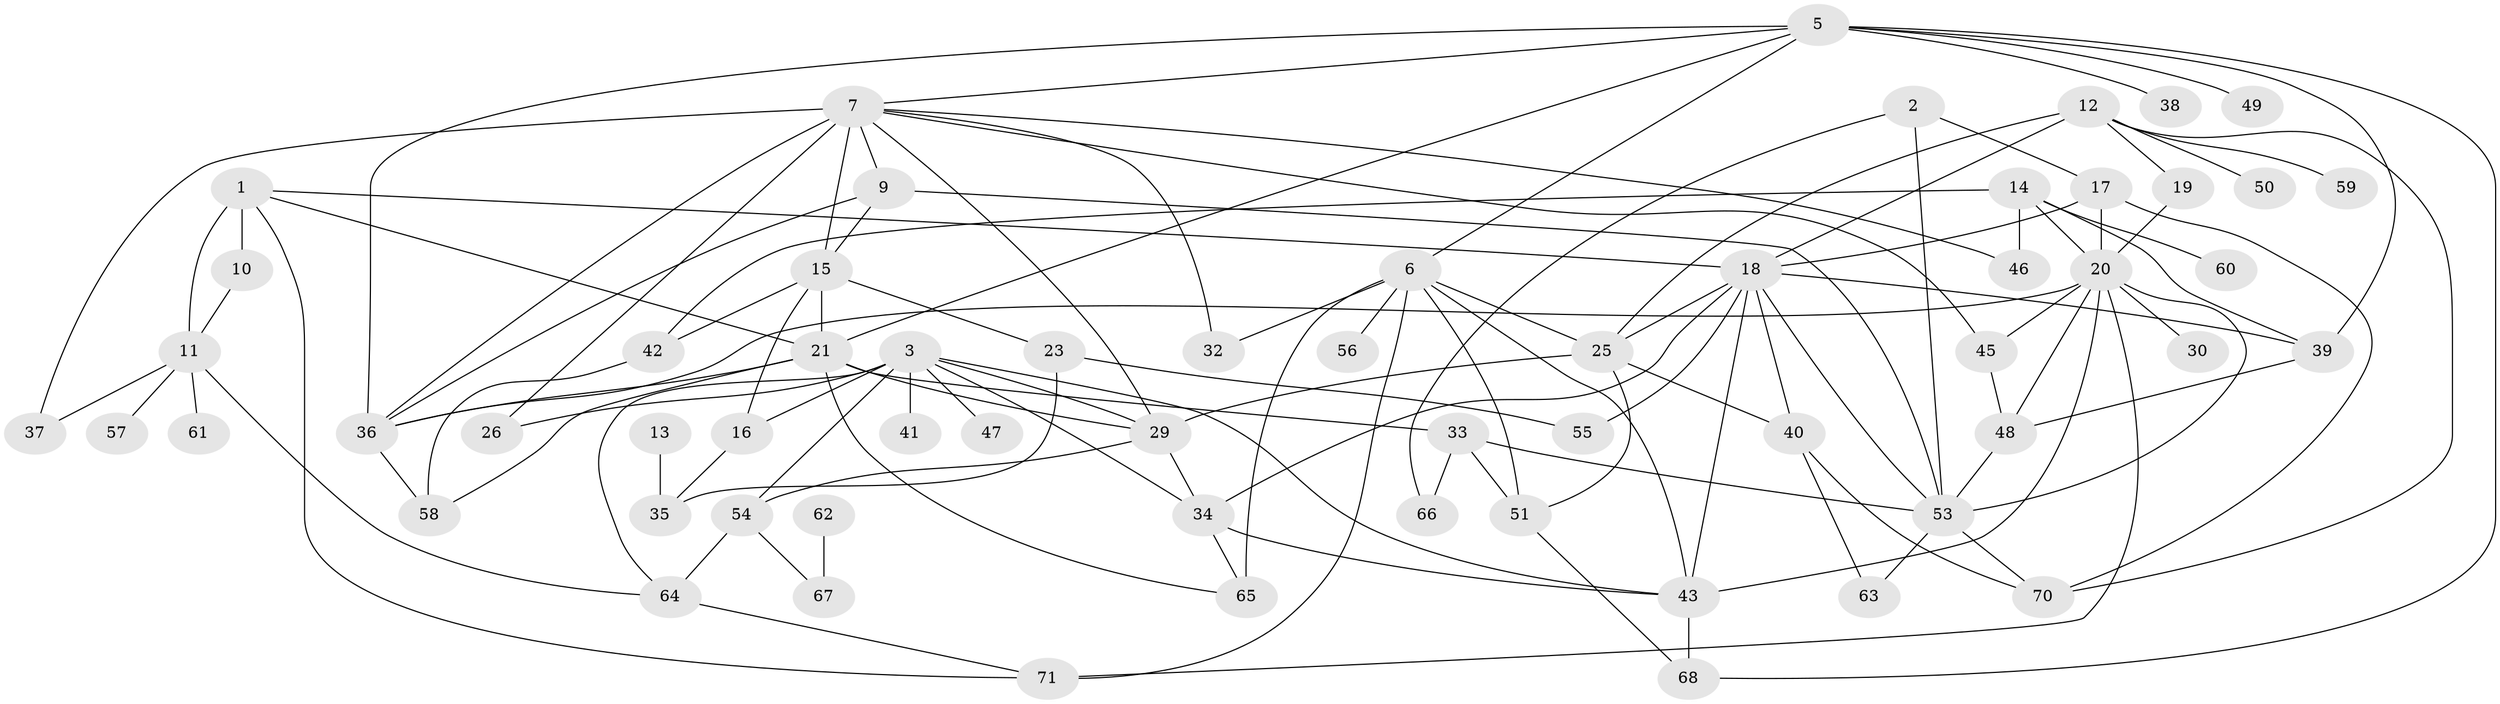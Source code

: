 // original degree distribution, {1: 0.1702127659574468, 2: 0.20567375886524822, 4: 0.19858156028368795, 0: 0.06382978723404255, 6: 0.04964539007092199, 5: 0.04964539007092199, 9: 0.0070921985815602835, 7: 0.014184397163120567, 3: 0.24113475177304963}
// Generated by graph-tools (version 1.1) at 2025/33/03/09/25 02:33:27]
// undirected, 61 vertices, 116 edges
graph export_dot {
graph [start="1"]
  node [color=gray90,style=filled];
  1;
  2;
  3;
  5;
  6;
  7;
  9;
  10;
  11;
  12;
  13;
  14;
  15;
  16;
  17;
  18;
  19;
  20;
  21;
  23;
  25;
  26;
  29;
  30;
  32;
  33;
  34;
  35;
  36;
  37;
  38;
  39;
  40;
  41;
  42;
  43;
  45;
  46;
  47;
  48;
  49;
  50;
  51;
  53;
  54;
  55;
  56;
  57;
  58;
  59;
  60;
  61;
  62;
  63;
  64;
  65;
  66;
  67;
  68;
  70;
  71;
  1 -- 10 [weight=3.0];
  1 -- 11 [weight=1.0];
  1 -- 18 [weight=1.0];
  1 -- 21 [weight=1.0];
  1 -- 71 [weight=1.0];
  2 -- 17 [weight=1.0];
  2 -- 53 [weight=2.0];
  2 -- 66 [weight=1.0];
  3 -- 16 [weight=1.0];
  3 -- 26 [weight=1.0];
  3 -- 29 [weight=1.0];
  3 -- 34 [weight=1.0];
  3 -- 41 [weight=1.0];
  3 -- 43 [weight=1.0];
  3 -- 47 [weight=1.0];
  3 -- 54 [weight=1.0];
  3 -- 64 [weight=1.0];
  5 -- 6 [weight=1.0];
  5 -- 7 [weight=1.0];
  5 -- 21 [weight=1.0];
  5 -- 36 [weight=1.0];
  5 -- 38 [weight=1.0];
  5 -- 39 [weight=1.0];
  5 -- 49 [weight=1.0];
  5 -- 68 [weight=1.0];
  6 -- 25 [weight=1.0];
  6 -- 32 [weight=1.0];
  6 -- 43 [weight=1.0];
  6 -- 51 [weight=1.0];
  6 -- 56 [weight=1.0];
  6 -- 65 [weight=2.0];
  6 -- 71 [weight=1.0];
  7 -- 9 [weight=1.0];
  7 -- 15 [weight=2.0];
  7 -- 26 [weight=2.0];
  7 -- 29 [weight=1.0];
  7 -- 32 [weight=1.0];
  7 -- 36 [weight=1.0];
  7 -- 37 [weight=1.0];
  7 -- 45 [weight=1.0];
  7 -- 46 [weight=1.0];
  9 -- 15 [weight=1.0];
  9 -- 36 [weight=1.0];
  9 -- 53 [weight=1.0];
  10 -- 11 [weight=1.0];
  11 -- 37 [weight=1.0];
  11 -- 57 [weight=1.0];
  11 -- 61 [weight=1.0];
  11 -- 64 [weight=1.0];
  12 -- 18 [weight=1.0];
  12 -- 19 [weight=1.0];
  12 -- 25 [weight=1.0];
  12 -- 50 [weight=1.0];
  12 -- 59 [weight=1.0];
  12 -- 70 [weight=1.0];
  13 -- 35 [weight=1.0];
  14 -- 20 [weight=2.0];
  14 -- 39 [weight=3.0];
  14 -- 42 [weight=1.0];
  14 -- 46 [weight=1.0];
  14 -- 60 [weight=1.0];
  15 -- 16 [weight=1.0];
  15 -- 21 [weight=1.0];
  15 -- 23 [weight=1.0];
  15 -- 42 [weight=1.0];
  16 -- 35 [weight=1.0];
  17 -- 18 [weight=1.0];
  17 -- 20 [weight=1.0];
  17 -- 70 [weight=1.0];
  18 -- 25 [weight=1.0];
  18 -- 34 [weight=1.0];
  18 -- 39 [weight=1.0];
  18 -- 40 [weight=1.0];
  18 -- 43 [weight=2.0];
  18 -- 53 [weight=1.0];
  18 -- 55 [weight=1.0];
  19 -- 20 [weight=1.0];
  20 -- 30 [weight=1.0];
  20 -- 36 [weight=1.0];
  20 -- 43 [weight=1.0];
  20 -- 45 [weight=1.0];
  20 -- 48 [weight=2.0];
  20 -- 53 [weight=1.0];
  20 -- 71 [weight=1.0];
  21 -- 29 [weight=1.0];
  21 -- 33 [weight=1.0];
  21 -- 36 [weight=1.0];
  21 -- 58 [weight=1.0];
  21 -- 65 [weight=1.0];
  23 -- 35 [weight=1.0];
  23 -- 55 [weight=1.0];
  25 -- 29 [weight=1.0];
  25 -- 40 [weight=2.0];
  25 -- 51 [weight=1.0];
  29 -- 34 [weight=1.0];
  29 -- 54 [weight=1.0];
  33 -- 51 [weight=2.0];
  33 -- 53 [weight=1.0];
  33 -- 66 [weight=1.0];
  34 -- 43 [weight=1.0];
  34 -- 65 [weight=1.0];
  36 -- 58 [weight=1.0];
  39 -- 48 [weight=1.0];
  40 -- 63 [weight=1.0];
  40 -- 70 [weight=1.0];
  42 -- 58 [weight=1.0];
  43 -- 68 [weight=1.0];
  45 -- 48 [weight=2.0];
  48 -- 53 [weight=1.0];
  51 -- 68 [weight=1.0];
  53 -- 63 [weight=1.0];
  53 -- 70 [weight=1.0];
  54 -- 64 [weight=1.0];
  54 -- 67 [weight=1.0];
  62 -- 67 [weight=1.0];
  64 -- 71 [weight=1.0];
}
